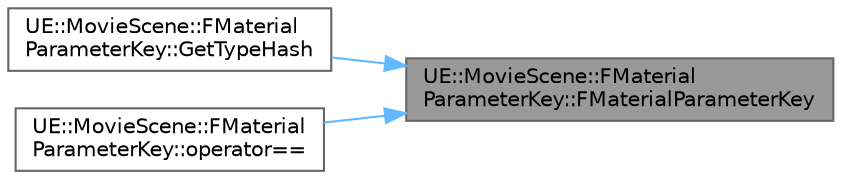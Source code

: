 digraph "UE::MovieScene::FMaterialParameterKey::FMaterialParameterKey"
{
 // INTERACTIVE_SVG=YES
 // LATEX_PDF_SIZE
  bgcolor="transparent";
  edge [fontname=Helvetica,fontsize=10,labelfontname=Helvetica,labelfontsize=10];
  node [fontname=Helvetica,fontsize=10,shape=box,height=0.2,width=0.4];
  rankdir="RL";
  Node1 [id="Node000001",label="UE::MovieScene::FMaterial\lParameterKey::FMaterialParameterKey",height=0.2,width=0.4,color="gray40", fillcolor="grey60", style="filled", fontcolor="black",tooltip=" "];
  Node1 -> Node2 [id="edge1_Node000001_Node000002",dir="back",color="steelblue1",style="solid",tooltip=" "];
  Node2 [id="Node000002",label="UE::MovieScene::FMaterial\lParameterKey::GetTypeHash",height=0.2,width=0.4,color="grey40", fillcolor="white", style="filled",URL="$d7/da1/structUE_1_1MovieScene_1_1FMaterialParameterKey.html#ae431d5fc6b2e78f970900d1848576f56",tooltip=" "];
  Node1 -> Node3 [id="edge2_Node000001_Node000003",dir="back",color="steelblue1",style="solid",tooltip=" "];
  Node3 [id="Node000003",label="UE::MovieScene::FMaterial\lParameterKey::operator==",height=0.2,width=0.4,color="grey40", fillcolor="white", style="filled",URL="$d7/da1/structUE_1_1MovieScene_1_1FMaterialParameterKey.html#ad2e011e0301873b8651a974c210e1661",tooltip=" "];
}
